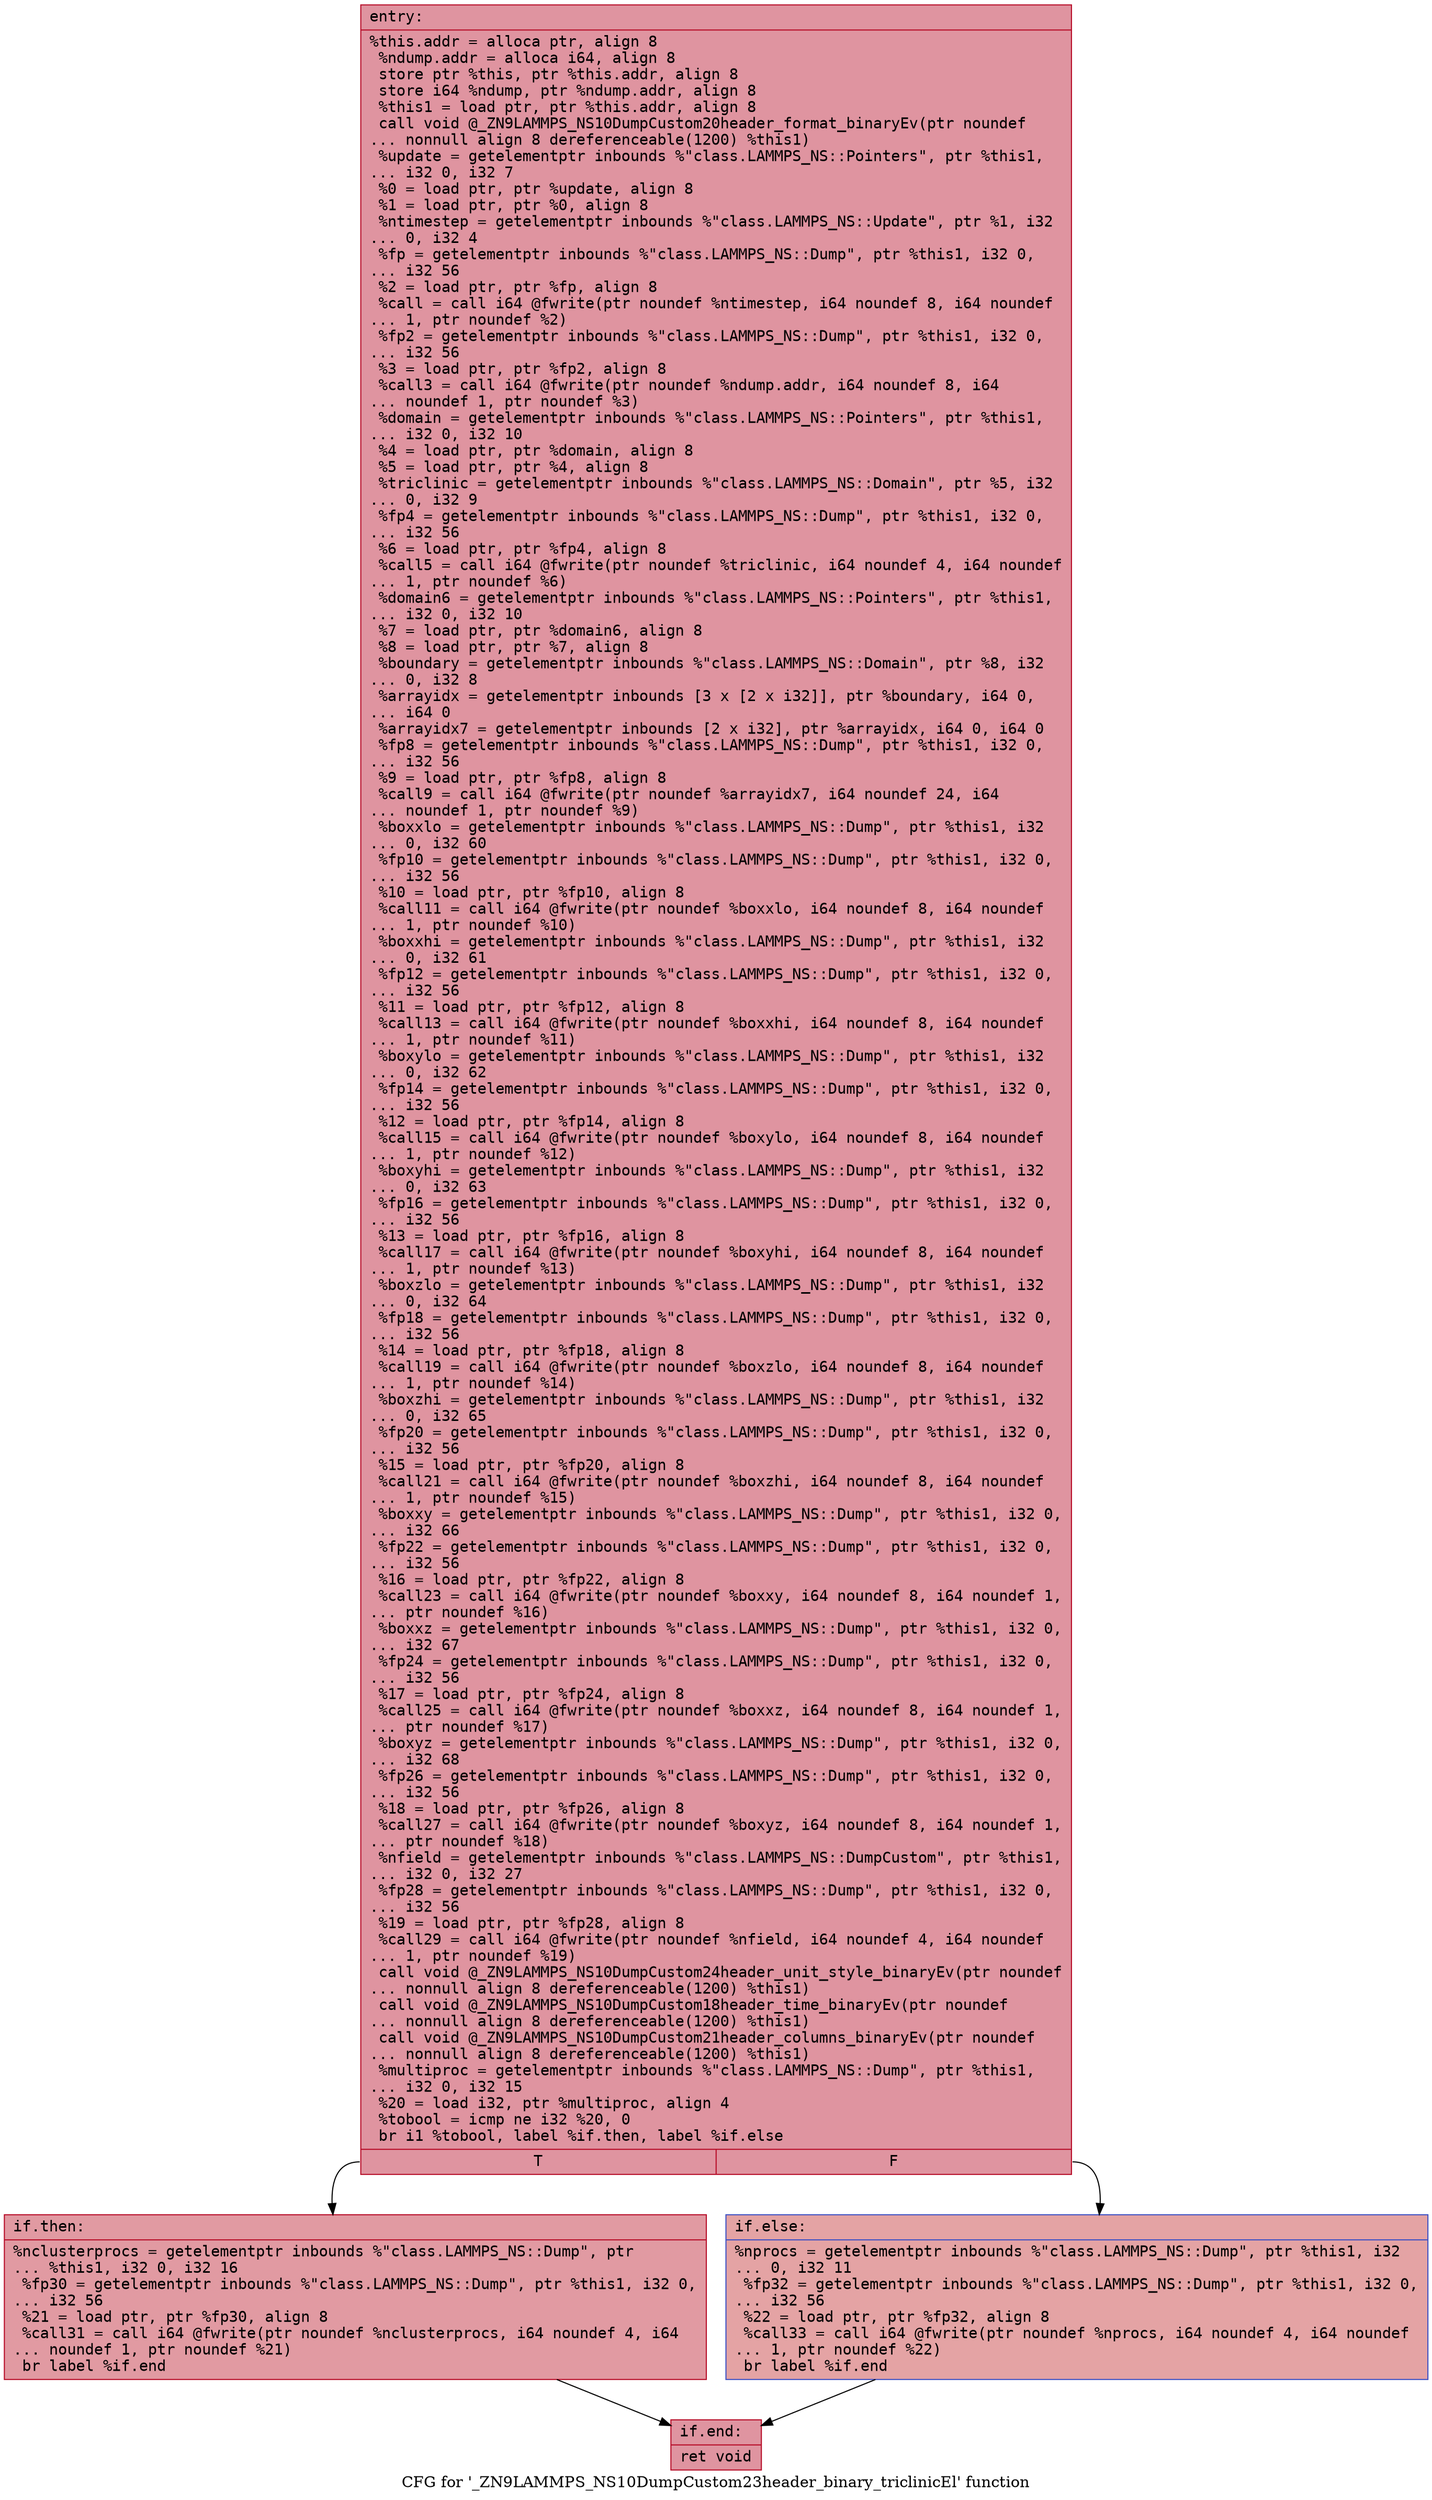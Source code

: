 digraph "CFG for '_ZN9LAMMPS_NS10DumpCustom23header_binary_triclinicEl' function" {
	label="CFG for '_ZN9LAMMPS_NS10DumpCustom23header_binary_triclinicEl' function";

	Node0x55d03a708030 [shape=record,color="#b70d28ff", style=filled, fillcolor="#b70d2870" fontname="Courier",label="{entry:\l|  %this.addr = alloca ptr, align 8\l  %ndump.addr = alloca i64, align 8\l  store ptr %this, ptr %this.addr, align 8\l  store i64 %ndump, ptr %ndump.addr, align 8\l  %this1 = load ptr, ptr %this.addr, align 8\l  call void @_ZN9LAMMPS_NS10DumpCustom20header_format_binaryEv(ptr noundef\l... nonnull align 8 dereferenceable(1200) %this1)\l  %update = getelementptr inbounds %\"class.LAMMPS_NS::Pointers\", ptr %this1,\l... i32 0, i32 7\l  %0 = load ptr, ptr %update, align 8\l  %1 = load ptr, ptr %0, align 8\l  %ntimestep = getelementptr inbounds %\"class.LAMMPS_NS::Update\", ptr %1, i32\l... 0, i32 4\l  %fp = getelementptr inbounds %\"class.LAMMPS_NS::Dump\", ptr %this1, i32 0,\l... i32 56\l  %2 = load ptr, ptr %fp, align 8\l  %call = call i64 @fwrite(ptr noundef %ntimestep, i64 noundef 8, i64 noundef\l... 1, ptr noundef %2)\l  %fp2 = getelementptr inbounds %\"class.LAMMPS_NS::Dump\", ptr %this1, i32 0,\l... i32 56\l  %3 = load ptr, ptr %fp2, align 8\l  %call3 = call i64 @fwrite(ptr noundef %ndump.addr, i64 noundef 8, i64\l... noundef 1, ptr noundef %3)\l  %domain = getelementptr inbounds %\"class.LAMMPS_NS::Pointers\", ptr %this1,\l... i32 0, i32 10\l  %4 = load ptr, ptr %domain, align 8\l  %5 = load ptr, ptr %4, align 8\l  %triclinic = getelementptr inbounds %\"class.LAMMPS_NS::Domain\", ptr %5, i32\l... 0, i32 9\l  %fp4 = getelementptr inbounds %\"class.LAMMPS_NS::Dump\", ptr %this1, i32 0,\l... i32 56\l  %6 = load ptr, ptr %fp4, align 8\l  %call5 = call i64 @fwrite(ptr noundef %triclinic, i64 noundef 4, i64 noundef\l... 1, ptr noundef %6)\l  %domain6 = getelementptr inbounds %\"class.LAMMPS_NS::Pointers\", ptr %this1,\l... i32 0, i32 10\l  %7 = load ptr, ptr %domain6, align 8\l  %8 = load ptr, ptr %7, align 8\l  %boundary = getelementptr inbounds %\"class.LAMMPS_NS::Domain\", ptr %8, i32\l... 0, i32 8\l  %arrayidx = getelementptr inbounds [3 x [2 x i32]], ptr %boundary, i64 0,\l... i64 0\l  %arrayidx7 = getelementptr inbounds [2 x i32], ptr %arrayidx, i64 0, i64 0\l  %fp8 = getelementptr inbounds %\"class.LAMMPS_NS::Dump\", ptr %this1, i32 0,\l... i32 56\l  %9 = load ptr, ptr %fp8, align 8\l  %call9 = call i64 @fwrite(ptr noundef %arrayidx7, i64 noundef 24, i64\l... noundef 1, ptr noundef %9)\l  %boxxlo = getelementptr inbounds %\"class.LAMMPS_NS::Dump\", ptr %this1, i32\l... 0, i32 60\l  %fp10 = getelementptr inbounds %\"class.LAMMPS_NS::Dump\", ptr %this1, i32 0,\l... i32 56\l  %10 = load ptr, ptr %fp10, align 8\l  %call11 = call i64 @fwrite(ptr noundef %boxxlo, i64 noundef 8, i64 noundef\l... 1, ptr noundef %10)\l  %boxxhi = getelementptr inbounds %\"class.LAMMPS_NS::Dump\", ptr %this1, i32\l... 0, i32 61\l  %fp12 = getelementptr inbounds %\"class.LAMMPS_NS::Dump\", ptr %this1, i32 0,\l... i32 56\l  %11 = load ptr, ptr %fp12, align 8\l  %call13 = call i64 @fwrite(ptr noundef %boxxhi, i64 noundef 8, i64 noundef\l... 1, ptr noundef %11)\l  %boxylo = getelementptr inbounds %\"class.LAMMPS_NS::Dump\", ptr %this1, i32\l... 0, i32 62\l  %fp14 = getelementptr inbounds %\"class.LAMMPS_NS::Dump\", ptr %this1, i32 0,\l... i32 56\l  %12 = load ptr, ptr %fp14, align 8\l  %call15 = call i64 @fwrite(ptr noundef %boxylo, i64 noundef 8, i64 noundef\l... 1, ptr noundef %12)\l  %boxyhi = getelementptr inbounds %\"class.LAMMPS_NS::Dump\", ptr %this1, i32\l... 0, i32 63\l  %fp16 = getelementptr inbounds %\"class.LAMMPS_NS::Dump\", ptr %this1, i32 0,\l... i32 56\l  %13 = load ptr, ptr %fp16, align 8\l  %call17 = call i64 @fwrite(ptr noundef %boxyhi, i64 noundef 8, i64 noundef\l... 1, ptr noundef %13)\l  %boxzlo = getelementptr inbounds %\"class.LAMMPS_NS::Dump\", ptr %this1, i32\l... 0, i32 64\l  %fp18 = getelementptr inbounds %\"class.LAMMPS_NS::Dump\", ptr %this1, i32 0,\l... i32 56\l  %14 = load ptr, ptr %fp18, align 8\l  %call19 = call i64 @fwrite(ptr noundef %boxzlo, i64 noundef 8, i64 noundef\l... 1, ptr noundef %14)\l  %boxzhi = getelementptr inbounds %\"class.LAMMPS_NS::Dump\", ptr %this1, i32\l... 0, i32 65\l  %fp20 = getelementptr inbounds %\"class.LAMMPS_NS::Dump\", ptr %this1, i32 0,\l... i32 56\l  %15 = load ptr, ptr %fp20, align 8\l  %call21 = call i64 @fwrite(ptr noundef %boxzhi, i64 noundef 8, i64 noundef\l... 1, ptr noundef %15)\l  %boxxy = getelementptr inbounds %\"class.LAMMPS_NS::Dump\", ptr %this1, i32 0,\l... i32 66\l  %fp22 = getelementptr inbounds %\"class.LAMMPS_NS::Dump\", ptr %this1, i32 0,\l... i32 56\l  %16 = load ptr, ptr %fp22, align 8\l  %call23 = call i64 @fwrite(ptr noundef %boxxy, i64 noundef 8, i64 noundef 1,\l... ptr noundef %16)\l  %boxxz = getelementptr inbounds %\"class.LAMMPS_NS::Dump\", ptr %this1, i32 0,\l... i32 67\l  %fp24 = getelementptr inbounds %\"class.LAMMPS_NS::Dump\", ptr %this1, i32 0,\l... i32 56\l  %17 = load ptr, ptr %fp24, align 8\l  %call25 = call i64 @fwrite(ptr noundef %boxxz, i64 noundef 8, i64 noundef 1,\l... ptr noundef %17)\l  %boxyz = getelementptr inbounds %\"class.LAMMPS_NS::Dump\", ptr %this1, i32 0,\l... i32 68\l  %fp26 = getelementptr inbounds %\"class.LAMMPS_NS::Dump\", ptr %this1, i32 0,\l... i32 56\l  %18 = load ptr, ptr %fp26, align 8\l  %call27 = call i64 @fwrite(ptr noundef %boxyz, i64 noundef 8, i64 noundef 1,\l... ptr noundef %18)\l  %nfield = getelementptr inbounds %\"class.LAMMPS_NS::DumpCustom\", ptr %this1,\l... i32 0, i32 27\l  %fp28 = getelementptr inbounds %\"class.LAMMPS_NS::Dump\", ptr %this1, i32 0,\l... i32 56\l  %19 = load ptr, ptr %fp28, align 8\l  %call29 = call i64 @fwrite(ptr noundef %nfield, i64 noundef 4, i64 noundef\l... 1, ptr noundef %19)\l  call void @_ZN9LAMMPS_NS10DumpCustom24header_unit_style_binaryEv(ptr noundef\l... nonnull align 8 dereferenceable(1200) %this1)\l  call void @_ZN9LAMMPS_NS10DumpCustom18header_time_binaryEv(ptr noundef\l... nonnull align 8 dereferenceable(1200) %this1)\l  call void @_ZN9LAMMPS_NS10DumpCustom21header_columns_binaryEv(ptr noundef\l... nonnull align 8 dereferenceable(1200) %this1)\l  %multiproc = getelementptr inbounds %\"class.LAMMPS_NS::Dump\", ptr %this1,\l... i32 0, i32 15\l  %20 = load i32, ptr %multiproc, align 4\l  %tobool = icmp ne i32 %20, 0\l  br i1 %tobool, label %if.then, label %if.else\l|{<s0>T|<s1>F}}"];
	Node0x55d03a708030:s0 -> Node0x55d03a70ca40[tooltip="entry -> if.then\nProbability 62.50%" ];
	Node0x55d03a708030:s1 -> Node0x55d03a70ca90[tooltip="entry -> if.else\nProbability 37.50%" ];
	Node0x55d03a70ca40 [shape=record,color="#b70d28ff", style=filled, fillcolor="#bb1b2c70" fontname="Courier",label="{if.then:\l|  %nclusterprocs = getelementptr inbounds %\"class.LAMMPS_NS::Dump\", ptr\l... %this1, i32 0, i32 16\l  %fp30 = getelementptr inbounds %\"class.LAMMPS_NS::Dump\", ptr %this1, i32 0,\l... i32 56\l  %21 = load ptr, ptr %fp30, align 8\l  %call31 = call i64 @fwrite(ptr noundef %nclusterprocs, i64 noundef 4, i64\l... noundef 1, ptr noundef %21)\l  br label %if.end\l}"];
	Node0x55d03a70ca40 -> Node0x55d03a70cfc0[tooltip="if.then -> if.end\nProbability 100.00%" ];
	Node0x55d03a70ca90 [shape=record,color="#3d50c3ff", style=filled, fillcolor="#c32e3170" fontname="Courier",label="{if.else:\l|  %nprocs = getelementptr inbounds %\"class.LAMMPS_NS::Dump\", ptr %this1, i32\l... 0, i32 11\l  %fp32 = getelementptr inbounds %\"class.LAMMPS_NS::Dump\", ptr %this1, i32 0,\l... i32 56\l  %22 = load ptr, ptr %fp32, align 8\l  %call33 = call i64 @fwrite(ptr noundef %nprocs, i64 noundef 4, i64 noundef\l... 1, ptr noundef %22)\l  br label %if.end\l}"];
	Node0x55d03a70ca90 -> Node0x55d03a70cfc0[tooltip="if.else -> if.end\nProbability 100.00%" ];
	Node0x55d03a70cfc0 [shape=record,color="#b70d28ff", style=filled, fillcolor="#b70d2870" fontname="Courier",label="{if.end:\l|  ret void\l}"];
}
